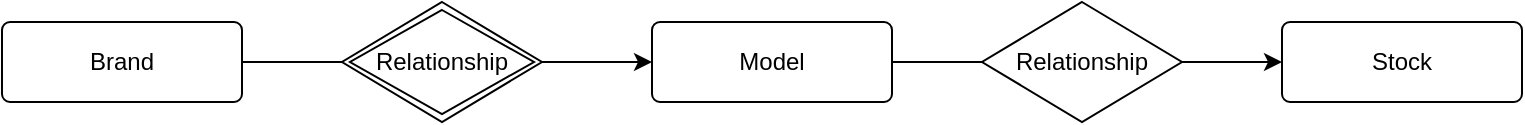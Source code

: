 <mxfile version="20.8.10" type="device"><diagram name="Page-1" id="y0gnuDT8qmpyCT1Axwkf"><mxGraphModel dx="954" dy="727" grid="1" gridSize="10" guides="1" tooltips="1" connect="1" arrows="1" fold="1" page="1" pageScale="1" pageWidth="850" pageHeight="1100" math="0" shadow="0"><root><mxCell id="0"/><mxCell id="1" parent="0"/><mxCell id="cEOqkQL0adp1_ixFQinB-1" value="Brand" style="rounded=1;arcSize=10;whiteSpace=wrap;html=1;align=center;" vertex="1" parent="1"><mxGeometry x="40" y="160" width="120" height="40" as="geometry"/></mxCell><mxCell id="cEOqkQL0adp1_ixFQinB-9" value="" style="edgeStyle=orthogonalEdgeStyle;rounded=0;orthogonalLoop=1;jettySize=auto;html=1;strokeColor=default;endArrow=none;endFill=0;" edge="1" parent="1" source="cEOqkQL0adp1_ixFQinB-2" target="cEOqkQL0adp1_ixFQinB-8"><mxGeometry relative="1" as="geometry"/></mxCell><mxCell id="cEOqkQL0adp1_ixFQinB-2" value="Model" style="rounded=1;arcSize=10;whiteSpace=wrap;html=1;align=center;" vertex="1" parent="1"><mxGeometry x="365" y="160" width="120" height="40" as="geometry"/></mxCell><mxCell id="cEOqkQL0adp1_ixFQinB-3" value="Stock" style="rounded=1;arcSize=10;whiteSpace=wrap;html=1;align=center;" vertex="1" parent="1"><mxGeometry x="680" y="160" width="120" height="40" as="geometry"/></mxCell><mxCell id="cEOqkQL0adp1_ixFQinB-5" value="" style="edgeStyle=orthogonalEdgeStyle;rounded=0;orthogonalLoop=1;jettySize=auto;html=1;strokeColor=default;endArrow=none;endFill=0;" edge="1" parent="1" source="cEOqkQL0adp1_ixFQinB-4" target="cEOqkQL0adp1_ixFQinB-1"><mxGeometry relative="1" as="geometry"/></mxCell><mxCell id="cEOqkQL0adp1_ixFQinB-6" value="" style="edgeStyle=orthogonalEdgeStyle;rounded=0;orthogonalLoop=1;jettySize=auto;html=1;" edge="1" parent="1" source="cEOqkQL0adp1_ixFQinB-4" target="cEOqkQL0adp1_ixFQinB-2"><mxGeometry relative="1" as="geometry"/></mxCell><mxCell id="cEOqkQL0adp1_ixFQinB-4" value="Relationship" style="shape=rhombus;double=1;perimeter=rhombusPerimeter;whiteSpace=wrap;html=1;align=center;" vertex="1" parent="1"><mxGeometry x="210" y="150" width="100" height="60" as="geometry"/></mxCell><mxCell id="cEOqkQL0adp1_ixFQinB-10" value="" style="edgeStyle=orthogonalEdgeStyle;rounded=0;orthogonalLoop=1;jettySize=auto;html=1;strokeColor=default;endArrow=classic;endFill=1;" edge="1" parent="1" source="cEOqkQL0adp1_ixFQinB-8" target="cEOqkQL0adp1_ixFQinB-3"><mxGeometry relative="1" as="geometry"/></mxCell><mxCell id="cEOqkQL0adp1_ixFQinB-8" value="Relationship" style="shape=rhombus;perimeter=rhombusPerimeter;whiteSpace=wrap;html=1;align=center;" vertex="1" parent="1"><mxGeometry x="530" y="150" width="100" height="60" as="geometry"/></mxCell></root></mxGraphModel></diagram></mxfile>